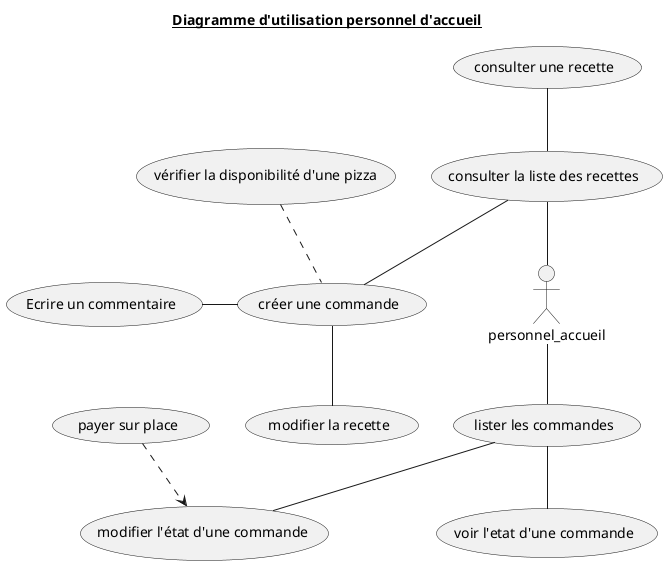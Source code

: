 @startuml 2_Accueil_UseCaseDiagram

title <u>Diagramme d'utilisation personnel d'accueil</u>
'left to right direction
actor personnel_accueil as ACCUEIL

'COMMANDES
    (créer une commande) AS CREATE_CMD
    (modifier la recette) AS CUSTO_CMD
    (Ecrire un commentaire) AS COMMENT_CMD
    (lister les commandes) AS LIST_CMD
    (voir l'etat d'une commande) AS SHOW_STATE_CMD
    (modifier l'état d'une commande) AS MODIFY_STATE_CMD
    (payer sur place) AS PAY_STORE_CMD
    ' (annuler une commande) AS CANCEL_CMD

' RECETTE
    (consulter la liste des recettes) AS LIST_RECIPE
    (consulter une recette) AS SHOW_RECIPE
    (vérifier la disponibilité d'une pizza) AS AVAIL_RECIPE

' INGREDIENTS

LIST_RECIPE -- ACCUEIL
' ACCUEIL - CREATE_CMD

' ACCUEIL -- MODIFY_STATE_CMD

ACCUEIL -- LIST_CMD
' ACCUEIL -l- SHOW_STATE_CMD
' ACCUEIL -l- CANCEL_CMD

SHOW_RECIPE -- LIST_RECIPE
AVAIL_RECIPE .. CREATE_CMD

' SHOW_STATE_CMD .l. CANCEL_CMD
PAY_STORE_CMD .d.> MODIFY_STATE_CMD
LIST_CMD -- SHOW_STATE_CMD
LIST_CMD -- MODIFY_STATE_CMD

LIST_RECIPE -- CREATE_CMD
CREATE_CMD -- CUSTO_CMD
COMMENT_CMD - CREATE_CMD

@enduml